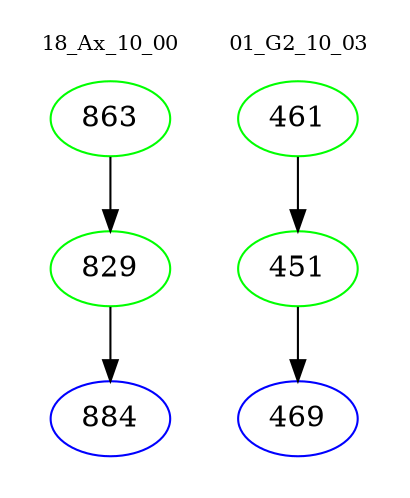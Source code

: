 digraph{
subgraph cluster_0 {
color = white
label = "18_Ax_10_00";
fontsize=10;
T0_863 [label="863", color="green"]
T0_863 -> T0_829 [color="black"]
T0_829 [label="829", color="green"]
T0_829 -> T0_884 [color="black"]
T0_884 [label="884", color="blue"]
}
subgraph cluster_1 {
color = white
label = "01_G2_10_03";
fontsize=10;
T1_461 [label="461", color="green"]
T1_461 -> T1_451 [color="black"]
T1_451 [label="451", color="green"]
T1_451 -> T1_469 [color="black"]
T1_469 [label="469", color="blue"]
}
}
